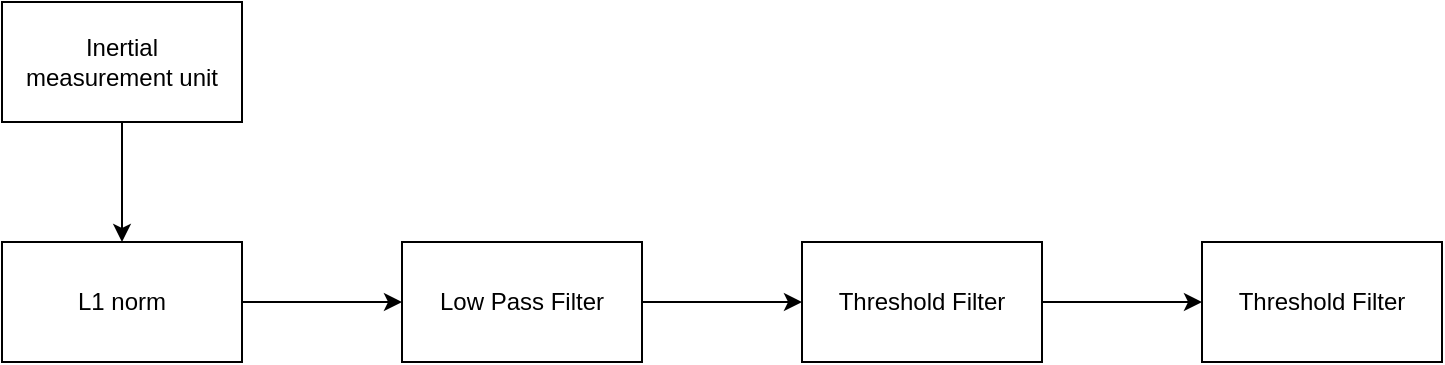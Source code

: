 <mxfile>
    <diagram id="IrTE912bPxwYfWFtLuIa" name="Page-1">
        <mxGraphModel dx="948" dy="545" grid="1" gridSize="10" guides="1" tooltips="1" connect="1" arrows="1" fold="1" page="1" pageScale="1" pageWidth="827" pageHeight="1169" background="none" math="0" shadow="0">
            <root>
                <mxCell id="0"/>
                <mxCell id="1" parent="0"/>
                <mxCell id="RD1VP78NysdhjOlpyOIJ-7" value="" style="edgeStyle=orthogonalEdgeStyle;rounded=0;orthogonalLoop=1;jettySize=auto;html=1;" parent="1" source="RD1VP78NysdhjOlpyOIJ-1" target="RD1VP78NysdhjOlpyOIJ-6" edge="1">
                    <mxGeometry relative="1" as="geometry"/>
                </mxCell>
                <mxCell id="RD1VP78NysdhjOlpyOIJ-1" value="Inertial&lt;br&gt;measurement unit" style="rounded=0;whiteSpace=wrap;html=1;" parent="1" vertex="1">
                    <mxGeometry x="120" y="60" width="120" height="60" as="geometry"/>
                </mxCell>
                <mxCell id="RD1VP78NysdhjOlpyOIJ-5" value="" style="edgeStyle=orthogonalEdgeStyle;rounded=0;orthogonalLoop=1;jettySize=auto;html=1;" parent="1" source="RD1VP78NysdhjOlpyOIJ-2" target="RD1VP78NysdhjOlpyOIJ-4" edge="1">
                    <mxGeometry relative="1" as="geometry"/>
                </mxCell>
                <mxCell id="RD1VP78NysdhjOlpyOIJ-2" value="Low Pass Filter" style="rounded=0;whiteSpace=wrap;html=1;" parent="1" vertex="1">
                    <mxGeometry x="320" y="180" width="120" height="60" as="geometry"/>
                </mxCell>
                <mxCell id="RD1VP78NysdhjOlpyOIJ-10" value="" style="edgeStyle=orthogonalEdgeStyle;rounded=0;orthogonalLoop=1;jettySize=auto;html=1;" parent="1" source="RD1VP78NysdhjOlpyOIJ-4" target="RD1VP78NysdhjOlpyOIJ-9" edge="1">
                    <mxGeometry relative="1" as="geometry"/>
                </mxCell>
                <mxCell id="RD1VP78NysdhjOlpyOIJ-4" value="Threshold Filter" style="rounded=0;whiteSpace=wrap;html=1;" parent="1" vertex="1">
                    <mxGeometry x="520" y="180" width="120" height="60" as="geometry"/>
                </mxCell>
                <mxCell id="RD1VP78NysdhjOlpyOIJ-8" style="edgeStyle=orthogonalEdgeStyle;rounded=0;orthogonalLoop=1;jettySize=auto;html=1;exitX=1;exitY=0.5;exitDx=0;exitDy=0;" parent="1" source="RD1VP78NysdhjOlpyOIJ-6" target="RD1VP78NysdhjOlpyOIJ-2" edge="1">
                    <mxGeometry relative="1" as="geometry"/>
                </mxCell>
                <mxCell id="RD1VP78NysdhjOlpyOIJ-6" value="L1 norm" style="rounded=0;whiteSpace=wrap;html=1;" parent="1" vertex="1">
                    <mxGeometry x="120" y="180" width="120" height="60" as="geometry"/>
                </mxCell>
                <mxCell id="RD1VP78NysdhjOlpyOIJ-9" value="Threshold Filter" style="rounded=0;whiteSpace=wrap;html=1;" parent="1" vertex="1">
                    <mxGeometry x="720" y="180" width="120" height="60" as="geometry"/>
                </mxCell>
            </root>
        </mxGraphModel>
    </diagram>
</mxfile>